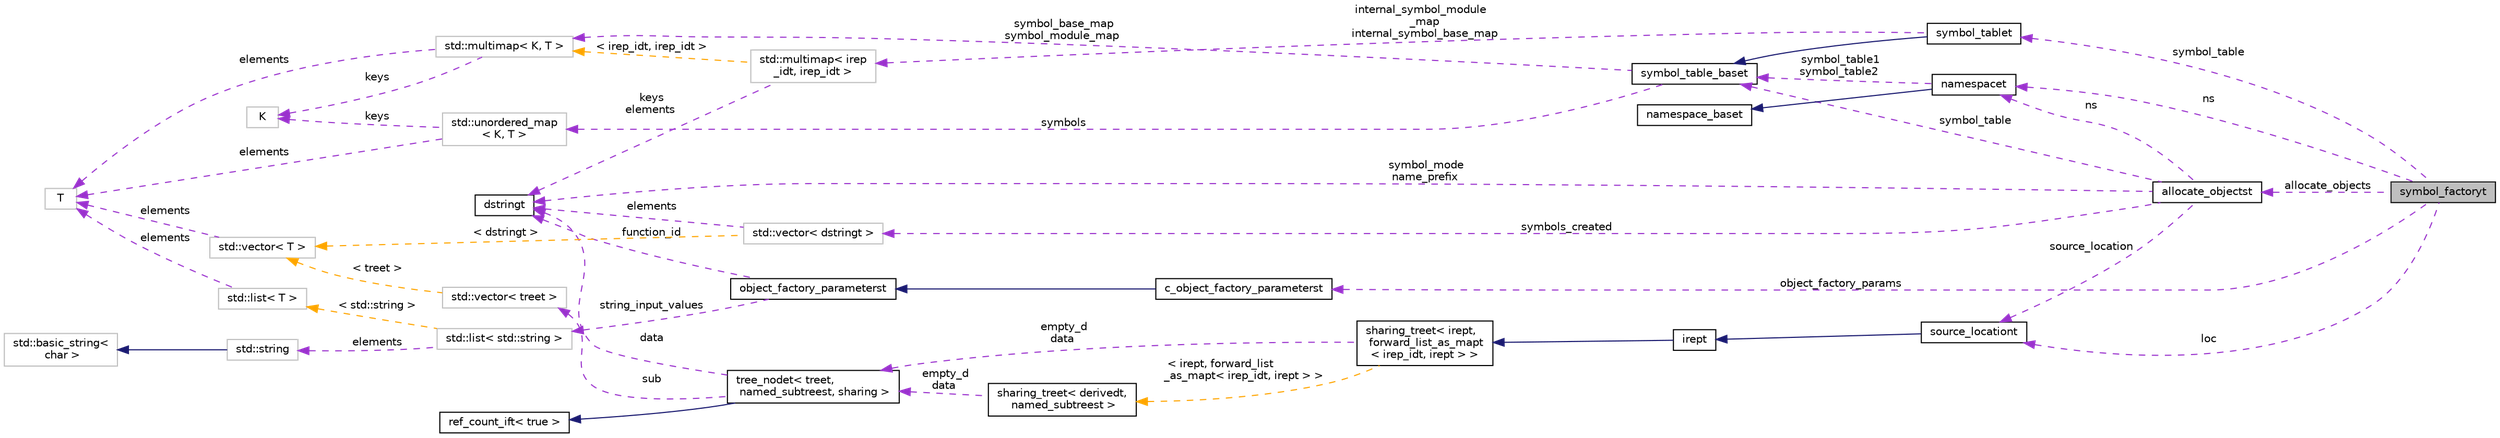 digraph "symbol_factoryt"
{
 // LATEX_PDF_SIZE
  bgcolor="transparent";
  edge [fontname="Helvetica",fontsize="10",labelfontname="Helvetica",labelfontsize="10"];
  node [fontname="Helvetica",fontsize="10",shape=record];
  rankdir="LR";
  Node1 [label="symbol_factoryt",height=0.2,width=0.4,color="black", fillcolor="grey75", style="filled", fontcolor="black",tooltip=" "];
  Node2 -> Node1 [dir="back",color="darkorchid3",fontsize="10",style="dashed",label=" symbol_table" ,fontname="Helvetica"];
  Node2 [label="symbol_tablet",height=0.2,width=0.4,color="black",URL="$classsymbol__tablet.html",tooltip="The symbol table."];
  Node3 -> Node2 [dir="back",color="midnightblue",fontsize="10",style="solid",fontname="Helvetica"];
  Node3 [label="symbol_table_baset",height=0.2,width=0.4,color="black",URL="$classsymbol__table__baset.html",tooltip="The symbol table base class interface."];
  Node4 -> Node3 [dir="back",color="darkorchid3",fontsize="10",style="dashed",label=" symbol_base_map\nsymbol_module_map" ,fontname="Helvetica"];
  Node4 [label="std::multimap\< K, T \>",height=0.2,width=0.4,color="grey75",tooltip="STL class."];
  Node5 -> Node4 [dir="back",color="darkorchid3",fontsize="10",style="dashed",label=" keys" ,fontname="Helvetica"];
  Node5 [label="K",height=0.2,width=0.4,color="grey75",tooltip=" "];
  Node6 -> Node4 [dir="back",color="darkorchid3",fontsize="10",style="dashed",label=" elements" ,fontname="Helvetica"];
  Node6 [label="T",height=0.2,width=0.4,color="grey75",tooltip=" "];
  Node7 -> Node3 [dir="back",color="darkorchid3",fontsize="10",style="dashed",label=" symbols" ,fontname="Helvetica"];
  Node7 [label="std::unordered_map\l\< K, T \>",height=0.2,width=0.4,color="grey75",tooltip="STL class."];
  Node5 -> Node7 [dir="back",color="darkorchid3",fontsize="10",style="dashed",label=" keys" ,fontname="Helvetica"];
  Node6 -> Node7 [dir="back",color="darkorchid3",fontsize="10",style="dashed",label=" elements" ,fontname="Helvetica"];
  Node8 -> Node2 [dir="back",color="darkorchid3",fontsize="10",style="dashed",label=" internal_symbol_module\l_map\ninternal_symbol_base_map" ,fontname="Helvetica"];
  Node8 [label="std::multimap\< irep\l_idt, irep_idt \>",height=0.2,width=0.4,color="grey75",tooltip=" "];
  Node9 -> Node8 [dir="back",color="darkorchid3",fontsize="10",style="dashed",label=" keys\nelements" ,fontname="Helvetica"];
  Node9 [label="dstringt",height=0.2,width=0.4,color="black",URL="$classdstringt.html",tooltip="dstringt has one field, an unsigned integer no which is an index into a static table of strings."];
  Node4 -> Node8 [dir="back",color="orange",fontsize="10",style="dashed",label=" \< irep_idt, irep_idt \>" ,fontname="Helvetica"];
  Node10 -> Node1 [dir="back",color="darkorchid3",fontsize="10",style="dashed",label=" allocate_objects" ,fontname="Helvetica"];
  Node10 [label="allocate_objectst",height=0.2,width=0.4,color="black",URL="$classallocate__objectst.html",tooltip=" "];
  Node3 -> Node10 [dir="back",color="darkorchid3",fontsize="10",style="dashed",label=" symbol_table" ,fontname="Helvetica"];
  Node11 -> Node10 [dir="back",color="darkorchid3",fontsize="10",style="dashed",label=" ns" ,fontname="Helvetica"];
  Node11 [label="namespacet",height=0.2,width=0.4,color="black",URL="$classnamespacet.html",tooltip="A namespacet is essentially one or two symbol tables bound together, to allow for symbol lookups in t..."];
  Node12 -> Node11 [dir="back",color="midnightblue",fontsize="10",style="solid",fontname="Helvetica"];
  Node12 [label="namespace_baset",height=0.2,width=0.4,color="black",URL="$classnamespace__baset.html",tooltip="Basic interface for a namespace."];
  Node3 -> Node11 [dir="back",color="darkorchid3",fontsize="10",style="dashed",label=" symbol_table1\nsymbol_table2" ,fontname="Helvetica"];
  Node9 -> Node10 [dir="back",color="darkorchid3",fontsize="10",style="dashed",label=" symbol_mode\nname_prefix" ,fontname="Helvetica"];
  Node13 -> Node10 [dir="back",color="darkorchid3",fontsize="10",style="dashed",label=" symbols_created" ,fontname="Helvetica"];
  Node13 [label="std::vector\< dstringt \>",height=0.2,width=0.4,color="grey75",tooltip=" "];
  Node9 -> Node13 [dir="back",color="darkorchid3",fontsize="10",style="dashed",label=" elements" ,fontname="Helvetica"];
  Node14 -> Node13 [dir="back",color="orange",fontsize="10",style="dashed",label=" \< dstringt \>" ,fontname="Helvetica"];
  Node14 [label="std::vector\< T \>",height=0.2,width=0.4,color="grey75",tooltip="STL class."];
  Node6 -> Node14 [dir="back",color="darkorchid3",fontsize="10",style="dashed",label=" elements" ,fontname="Helvetica"];
  Node15 -> Node10 [dir="back",color="darkorchid3",fontsize="10",style="dashed",label=" source_location" ,fontname="Helvetica"];
  Node15 [label="source_locationt",height=0.2,width=0.4,color="black",URL="$classsource__locationt.html",tooltip=" "];
  Node16 -> Node15 [dir="back",color="midnightblue",fontsize="10",style="solid",fontname="Helvetica"];
  Node16 [label="irept",height=0.2,width=0.4,color="black",URL="$classirept.html",tooltip="There are a large number of kinds of tree structured or tree-like data in CPROVER."];
  Node17 -> Node16 [dir="back",color="midnightblue",fontsize="10",style="solid",fontname="Helvetica"];
  Node17 [label="sharing_treet\< irept,\l forward_list_as_mapt\l\< irep_idt, irept \> \>",height=0.2,width=0.4,color="black",URL="$classsharing__treet.html",tooltip=" "];
  Node18 -> Node17 [dir="back",color="darkorchid3",fontsize="10",style="dashed",label=" empty_d\ndata" ,fontname="Helvetica"];
  Node18 [label="tree_nodet\< treet,\l named_subtreest, sharing \>",height=0.2,width=0.4,color="black",URL="$classtree__nodet.html",tooltip="A node with data in a tree, it contains:"];
  Node19 -> Node18 [dir="back",color="midnightblue",fontsize="10",style="solid",fontname="Helvetica"];
  Node19 [label="ref_count_ift\< true \>",height=0.2,width=0.4,color="black",URL="$structref__count__ift_3_01true_01_4.html",tooltip=" "];
  Node20 -> Node18 [dir="back",color="darkorchid3",fontsize="10",style="dashed",label=" sub" ,fontname="Helvetica"];
  Node20 [label="std::vector\< treet \>",height=0.2,width=0.4,color="grey75",tooltip=" "];
  Node14 -> Node20 [dir="back",color="orange",fontsize="10",style="dashed",label=" \< treet \>" ,fontname="Helvetica"];
  Node9 -> Node18 [dir="back",color="darkorchid3",fontsize="10",style="dashed",label=" data" ,fontname="Helvetica"];
  Node21 -> Node17 [dir="back",color="orange",fontsize="10",style="dashed",label=" \< irept, forward_list\l_as_mapt\< irep_idt, irept \> \>" ,fontname="Helvetica"];
  Node21 [label="sharing_treet\< derivedt,\l named_subtreest \>",height=0.2,width=0.4,color="black",URL="$classsharing__treet.html",tooltip="Base class for tree-like data structures with sharing."];
  Node18 -> Node21 [dir="back",color="darkorchid3",fontsize="10",style="dashed",label=" empty_d\ndata" ,fontname="Helvetica"];
  Node11 -> Node1 [dir="back",color="darkorchid3",fontsize="10",style="dashed",label=" ns" ,fontname="Helvetica"];
  Node22 -> Node1 [dir="back",color="darkorchid3",fontsize="10",style="dashed",label=" object_factory_params" ,fontname="Helvetica"];
  Node22 [label="c_object_factory_parameterst",height=0.2,width=0.4,color="black",URL="$structc__object__factory__parameterst.html",tooltip=" "];
  Node23 -> Node22 [dir="back",color="midnightblue",fontsize="10",style="solid",fontname="Helvetica"];
  Node23 [label="object_factory_parameterst",height=0.2,width=0.4,color="black",URL="$structobject__factory__parameterst.html",tooltip=" "];
  Node9 -> Node23 [dir="back",color="darkorchid3",fontsize="10",style="dashed",label=" function_id" ,fontname="Helvetica"];
  Node24 -> Node23 [dir="back",color="darkorchid3",fontsize="10",style="dashed",label=" string_input_values" ,fontname="Helvetica"];
  Node24 [label="std::list\< std::string \>",height=0.2,width=0.4,color="grey75",tooltip=" "];
  Node25 -> Node24 [dir="back",color="darkorchid3",fontsize="10",style="dashed",label=" elements" ,fontname="Helvetica"];
  Node25 [label="std::string",height=0.2,width=0.4,color="grey75",tooltip="STL class."];
  Node26 -> Node25 [dir="back",color="midnightblue",fontsize="10",style="solid",fontname="Helvetica"];
  Node26 [label="std::basic_string\<\l char \>",height=0.2,width=0.4,color="grey75",tooltip="STL class."];
  Node27 -> Node24 [dir="back",color="orange",fontsize="10",style="dashed",label=" \< std::string \>" ,fontname="Helvetica"];
  Node27 [label="std::list\< T \>",height=0.2,width=0.4,color="grey75",tooltip="STL class."];
  Node6 -> Node27 [dir="back",color="darkorchid3",fontsize="10",style="dashed",label=" elements" ,fontname="Helvetica"];
  Node15 -> Node1 [dir="back",color="darkorchid3",fontsize="10",style="dashed",label=" loc" ,fontname="Helvetica"];
}
